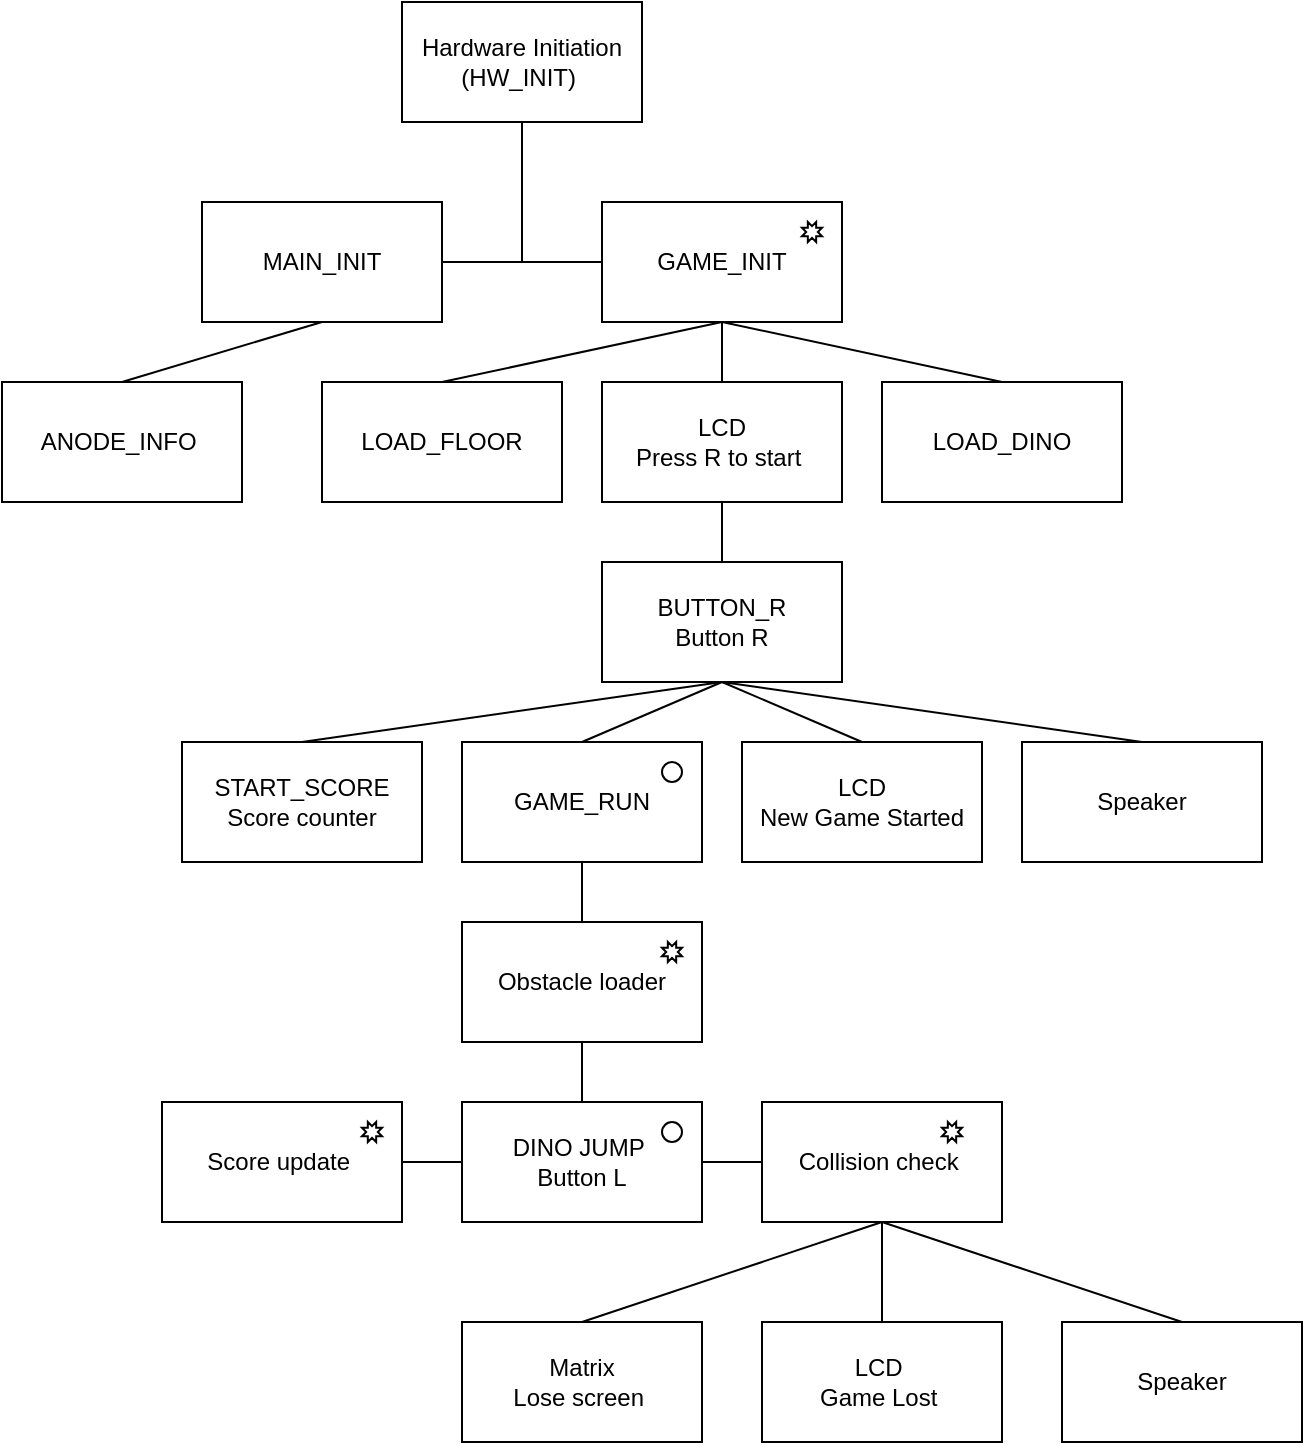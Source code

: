 <mxfile version="17.4.6" type="onedrive"><diagram id="eYpteoVUb3HPWo_fQ5jf" name="Page-1"><mxGraphModel grid="1" page="1" gridSize="10" guides="1" tooltips="1" connect="1" arrows="1" fold="1" pageScale="1" pageWidth="827" pageHeight="1169" math="0" shadow="0"><root><mxCell id="0"/><mxCell id="1" parent="0"/><mxCell id="hrD_scCmCJgwVkojkJ9C-1" value="Hardware Initiation&lt;br&gt;(HW_INIT)&amp;nbsp;" style="rounded=0;whiteSpace=wrap;html=1;" vertex="1" parent="1"><mxGeometry x="360" y="20" width="120" height="60" as="geometry"/></mxCell><mxCell id="OefzNcAGuUma3l2U2ha5-1" value="MAIN_INIT" style="rounded=0;whiteSpace=wrap;html=1;" vertex="1" parent="1"><mxGeometry x="260" y="120" width="120" height="60" as="geometry"/></mxCell><mxCell id="OefzNcAGuUma3l2U2ha5-2" value="GAME_INIT&lt;br&gt;" style="rounded=0;whiteSpace=wrap;html=1;" vertex="1" parent="1"><mxGeometry x="460" y="120" width="120" height="60" as="geometry"/></mxCell><mxCell id="OefzNcAGuUma3l2U2ha5-3" value="START_SCORE&lt;br&gt;Score counter" style="rounded=0;whiteSpace=wrap;html=1;" vertex="1" parent="1"><mxGeometry x="250" y="390" width="120" height="60" as="geometry"/></mxCell><mxCell id="OefzNcAGuUma3l2U2ha5-5" value="" style="endArrow=none;html=1;rounded=0;entryX=0.5;entryY=1;entryDx=0;entryDy=0;" edge="1" parent="1" target="hrD_scCmCJgwVkojkJ9C-1"><mxGeometry width="50" height="50" relative="1" as="geometry"><mxPoint x="420" y="140" as="sourcePoint"/><mxPoint x="480" y="170" as="targetPoint"/><Array as="points"><mxPoint x="420" y="150"/></Array></mxGeometry></mxCell><mxCell id="OefzNcAGuUma3l2U2ha5-6" value="" style="endArrow=none;html=1;rounded=0;exitX=1;exitY=0.5;exitDx=0;exitDy=0;entryX=0;entryY=0.5;entryDx=0;entryDy=0;" edge="1" parent="1" source="OefzNcAGuUma3l2U2ha5-1" target="OefzNcAGuUma3l2U2ha5-2"><mxGeometry width="50" height="50" relative="1" as="geometry"><mxPoint x="400" y="200" as="sourcePoint"/><mxPoint x="450" y="150" as="targetPoint"/></mxGeometry></mxCell><mxCell id="OefzNcAGuUma3l2U2ha5-8" value="Speaker" style="whiteSpace=wrap;html=1;" vertex="1" parent="1"><mxGeometry x="670" y="390" width="120" height="60" as="geometry"/></mxCell><mxCell id="OefzNcAGuUma3l2U2ha5-9" value="LOAD_FLOOR" style="whiteSpace=wrap;html=1;" vertex="1" parent="1"><mxGeometry x="320" y="210" width="120" height="60" as="geometry"/></mxCell><mxCell id="OefzNcAGuUma3l2U2ha5-10" value="LOAD_DINO" style="whiteSpace=wrap;html=1;" vertex="1" parent="1"><mxGeometry x="600" y="210" width="120" height="60" as="geometry"/></mxCell><mxCell id="OefzNcAGuUma3l2U2ha5-16" value="ANODE_INFO&amp;nbsp;" style="whiteSpace=wrap;html=1;" vertex="1" parent="1"><mxGeometry x="160" y="210" width="120" height="60" as="geometry"/></mxCell><mxCell id="OefzNcAGuUma3l2U2ha5-17" value="" style="endArrow=none;html=1;rounded=0;entryX=0.5;entryY=1;entryDx=0;entryDy=0;exitX=0.5;exitY=0;exitDx=0;exitDy=0;" edge="1" parent="1" source="OefzNcAGuUma3l2U2ha5-16" target="OefzNcAGuUma3l2U2ha5-1"><mxGeometry width="50" height="50" relative="1" as="geometry"><mxPoint x="430" y="280" as="sourcePoint"/><mxPoint x="480" y="230" as="targetPoint"/><Array as="points"/></mxGeometry></mxCell><mxCell id="OefzNcAGuUma3l2U2ha5-19" value="GAME_RUN" style="whiteSpace=wrap;html=1;" vertex="1" parent="1"><mxGeometry x="390" y="390" width="120" height="60" as="geometry"/></mxCell><mxCell id="OefzNcAGuUma3l2U2ha5-30" value="Obstacle loader" style="whiteSpace=wrap;html=1;" vertex="1" parent="1"><mxGeometry x="390" y="480" width="120" height="60" as="geometry"/></mxCell><mxCell id="OefzNcAGuUma3l2U2ha5-55" value="Collision check&amp;nbsp;" style="whiteSpace=wrap;html=1;" vertex="1" parent="1"><mxGeometry x="540" y="570" width="120" height="60" as="geometry"/></mxCell><mxCell id="OefzNcAGuUma3l2U2ha5-56" value="LCD&lt;br&gt;New Game Started" style="whiteSpace=wrap;html=1;" vertex="1" parent="1"><mxGeometry x="530" y="390" width="120" height="60" as="geometry"/></mxCell><mxCell id="OefzNcAGuUma3l2U2ha5-58" value="Score update&amp;nbsp;" style="rounded=0;whiteSpace=wrap;html=1;" vertex="1" parent="1"><mxGeometry x="240" y="570" width="120" height="60" as="geometry"/></mxCell><mxCell id="OefzNcAGuUma3l2U2ha5-60" value="LCD&amp;nbsp;&lt;br&gt;Game Lost&amp;nbsp;" style="whiteSpace=wrap;html=1;" vertex="1" parent="1"><mxGeometry x="540" y="680" width="120" height="60" as="geometry"/></mxCell><mxCell id="OefzNcAGuUma3l2U2ha5-63" value="Matrix&lt;br&gt;Lose screen&amp;nbsp;" style="whiteSpace=wrap;html=1;" vertex="1" parent="1"><mxGeometry x="390" y="680" width="120" height="60" as="geometry"/></mxCell><mxCell id="OefzNcAGuUma3l2U2ha5-64" value="Speaker" style="whiteSpace=wrap;html=1;" vertex="1" parent="1"><mxGeometry x="690" y="680" width="120" height="60" as="geometry"/></mxCell><mxCell id="OefzNcAGuUma3l2U2ha5-23" value="LCD&lt;br&gt;Press R to start&amp;nbsp;" style="whiteSpace=wrap;html=1;" vertex="1" parent="1"><mxGeometry x="460" y="210" width="120" height="60" as="geometry"/></mxCell><mxCell id="0X80e1ekRL6wkYSiQnMP-7" value="BUTTON_R&lt;br&gt;Button R" style="whiteSpace=wrap;html=1;" vertex="1" parent="1"><mxGeometry x="460" y="300" width="120" height="60" as="geometry"/></mxCell><mxCell id="0X80e1ekRL6wkYSiQnMP-17" value="DINO JUMP&amp;nbsp;&lt;br&gt;Button L" style="whiteSpace=wrap;html=1;" vertex="1" parent="1"><mxGeometry x="390" y="570" width="120" height="60" as="geometry"/></mxCell><mxCell id="0X80e1ekRL6wkYSiQnMP-29" value="" style="endArrow=none;html=1;rounded=0;exitX=0.5;exitY=0;exitDx=0;exitDy=0;entryX=0.5;entryY=1;entryDx=0;entryDy=0;" edge="1" parent="1" source="OefzNcAGuUma3l2U2ha5-3" target="0X80e1ekRL6wkYSiQnMP-7"><mxGeometry width="50" height="50" relative="1" as="geometry"><mxPoint x="400" y="390" as="sourcePoint"/><mxPoint x="450" y="340" as="targetPoint"/></mxGeometry></mxCell><mxCell id="0X80e1ekRL6wkYSiQnMP-30" value="" style="endArrow=none;html=1;rounded=0;" edge="1" parent="1"><mxGeometry width="50" height="50" relative="1" as="geometry"><mxPoint x="450" y="390" as="sourcePoint"/><mxPoint x="520" y="360" as="targetPoint"/></mxGeometry></mxCell><mxCell id="0X80e1ekRL6wkYSiQnMP-31" value="" style="endArrow=none;html=1;rounded=0;entryX=0.5;entryY=1;entryDx=0;entryDy=0;exitX=0.5;exitY=0;exitDx=0;exitDy=0;" edge="1" parent="1" source="OefzNcAGuUma3l2U2ha5-56" target="0X80e1ekRL6wkYSiQnMP-7"><mxGeometry width="50" height="50" relative="1" as="geometry"><mxPoint x="650" y="360" as="sourcePoint"/><mxPoint x="700" y="310" as="targetPoint"/></mxGeometry></mxCell><mxCell id="0X80e1ekRL6wkYSiQnMP-32" value="" style="endArrow=none;html=1;rounded=0;exitX=0.5;exitY=0;exitDx=0;exitDy=0;" edge="1" parent="1" source="OefzNcAGuUma3l2U2ha5-8"><mxGeometry width="50" height="50" relative="1" as="geometry"><mxPoint x="690" y="390" as="sourcePoint"/><mxPoint x="520" y="360" as="targetPoint"/></mxGeometry></mxCell><mxCell id="0X80e1ekRL6wkYSiQnMP-33" value="" style="endArrow=none;html=1;rounded=0;entryX=0.5;entryY=1;entryDx=0;entryDy=0;exitX=0.5;exitY=0;exitDx=0;exitDy=0;" edge="1" parent="1" source="OefzNcAGuUma3l2U2ha5-30" target="OefzNcAGuUma3l2U2ha5-19"><mxGeometry width="50" height="50" relative="1" as="geometry"><mxPoint x="430" y="490" as="sourcePoint"/><mxPoint x="480" y="440" as="targetPoint"/></mxGeometry></mxCell><mxCell id="0X80e1ekRL6wkYSiQnMP-42" value="" style="endArrow=none;html=1;rounded=0;exitX=0.5;exitY=0;exitDx=0;exitDy=0;entryX=0.5;entryY=1;entryDx=0;entryDy=0;" edge="1" parent="1" source="OefzNcAGuUma3l2U2ha5-63" target="OefzNcAGuUma3l2U2ha5-55"><mxGeometry width="50" height="50" relative="1" as="geometry"><mxPoint x="560" y="780" as="sourcePoint"/><mxPoint x="610" y="730" as="targetPoint"/><Array as="points"/></mxGeometry></mxCell><mxCell id="0X80e1ekRL6wkYSiQnMP-43" value="" style="endArrow=none;html=1;rounded=0;entryX=0.5;entryY=1;entryDx=0;entryDy=0;exitX=0.5;exitY=0;exitDx=0;exitDy=0;" edge="1" parent="1" source="OefzNcAGuUma3l2U2ha5-60" target="OefzNcAGuUma3l2U2ha5-55"><mxGeometry width="50" height="50" relative="1" as="geometry"><mxPoint x="320" y="640" as="sourcePoint"/><mxPoint x="610" y="740" as="targetPoint"/></mxGeometry></mxCell><mxCell id="0X80e1ekRL6wkYSiQnMP-44" value="" style="endArrow=none;html=1;rounded=0;exitX=0.5;exitY=0;exitDx=0;exitDy=0;entryX=0.5;entryY=1;entryDx=0;entryDy=0;" edge="1" parent="1" source="OefzNcAGuUma3l2U2ha5-64" target="OefzNcAGuUma3l2U2ha5-55"><mxGeometry width="50" height="50" relative="1" as="geometry"><mxPoint x="320" y="640" as="sourcePoint"/><mxPoint x="370" y="590" as="targetPoint"/></mxGeometry></mxCell><mxCell id="0X80e1ekRL6wkYSiQnMP-45" value="" style="verticalLabelPosition=bottom;verticalAlign=top;html=1;shape=mxgraph.basic.8_point_star" vertex="1" parent="1"><mxGeometry x="560" y="130" width="10" height="10" as="geometry"/></mxCell><mxCell id="0X80e1ekRL6wkYSiQnMP-46" value="" style="endArrow=none;html=1;rounded=0;exitX=0.5;exitY=0;exitDx=0;exitDy=0;" edge="1" parent="1" source="OefzNcAGuUma3l2U2ha5-9"><mxGeometry width="50" height="50" relative="1" as="geometry"><mxPoint x="470" y="230" as="sourcePoint"/><mxPoint x="520" y="180" as="targetPoint"/></mxGeometry></mxCell><mxCell id="0X80e1ekRL6wkYSiQnMP-47" value="" style="endArrow=none;html=1;rounded=0;exitX=0.5;exitY=0;exitDx=0;exitDy=0;" edge="1" parent="1" source="OefzNcAGuUma3l2U2ha5-23"><mxGeometry width="50" height="50" relative="1" as="geometry"><mxPoint x="470" y="230" as="sourcePoint"/><mxPoint x="520" y="180" as="targetPoint"/></mxGeometry></mxCell><mxCell id="0X80e1ekRL6wkYSiQnMP-48" value="" style="endArrow=none;html=1;rounded=0;entryX=0.5;entryY=1;entryDx=0;entryDy=0;exitX=0.5;exitY=0;exitDx=0;exitDy=0;" edge="1" parent="1" source="OefzNcAGuUma3l2U2ha5-10" target="OefzNcAGuUma3l2U2ha5-2"><mxGeometry width="50" height="50" relative="1" as="geometry"><mxPoint x="570" y="240" as="sourcePoint"/><mxPoint x="620" y="190" as="targetPoint"/></mxGeometry></mxCell><mxCell id="0X80e1ekRL6wkYSiQnMP-50" value="" style="endArrow=none;html=1;rounded=0;entryX=0.5;entryY=1;entryDx=0;entryDy=0;exitX=0.5;exitY=0;exitDx=0;exitDy=0;" edge="1" parent="1" source="0X80e1ekRL6wkYSiQnMP-7" target="OefzNcAGuUma3l2U2ha5-23"><mxGeometry width="50" height="50" relative="1" as="geometry"><mxPoint x="320" y="450" as="sourcePoint"/><mxPoint x="370" y="400" as="targetPoint"/></mxGeometry></mxCell><mxCell id="mfqp0cHO5u2PaoYRVBsx-1" value="" style="endArrow=none;html=1;rounded=0;exitX=1;exitY=0.5;exitDx=0;exitDy=0;entryX=0;entryY=0.5;entryDx=0;entryDy=0;" edge="1" parent="1" source="OefzNcAGuUma3l2U2ha5-58" target="0X80e1ekRL6wkYSiQnMP-17"><mxGeometry width="50" height="50" relative="1" as="geometry"><mxPoint x="430" y="570" as="sourcePoint"/><mxPoint x="480" y="520" as="targetPoint"/></mxGeometry></mxCell><mxCell id="mfqp0cHO5u2PaoYRVBsx-2" value="" style="endArrow=none;html=1;rounded=0;exitX=0.5;exitY=0;exitDx=0;exitDy=0;entryX=0.5;entryY=1;entryDx=0;entryDy=0;" edge="1" parent="1" source="0X80e1ekRL6wkYSiQnMP-17" target="OefzNcAGuUma3l2U2ha5-30"><mxGeometry width="50" height="50" relative="1" as="geometry"><mxPoint x="430" y="570" as="sourcePoint"/><mxPoint x="480" y="520" as="targetPoint"/></mxGeometry></mxCell><mxCell id="mfqp0cHO5u2PaoYRVBsx-3" value="" style="endArrow=none;html=1;rounded=0;entryX=0;entryY=0.5;entryDx=0;entryDy=0;exitX=1;exitY=0.5;exitDx=0;exitDy=0;" edge="1" parent="1" source="0X80e1ekRL6wkYSiQnMP-17" target="OefzNcAGuUma3l2U2ha5-55"><mxGeometry width="50" height="50" relative="1" as="geometry"><mxPoint x="450" y="540" as="sourcePoint"/><mxPoint x="480" y="520" as="targetPoint"/></mxGeometry></mxCell><mxCell id="mfqp0cHO5u2PaoYRVBsx-9" value="" style="ellipse;whiteSpace=wrap;html=1;" vertex="1" parent="1"><mxGeometry x="490" y="400" width="10" height="10" as="geometry"/></mxCell><mxCell id="mfqp0cHO5u2PaoYRVBsx-16" value="" style="verticalLabelPosition=bottom;verticalAlign=top;html=1;shape=mxgraph.basic.8_point_star" vertex="1" parent="1"><mxGeometry x="340" y="580" width="10" height="10" as="geometry"/></mxCell><mxCell id="mfqp0cHO5u2PaoYRVBsx-17" value="" style="verticalLabelPosition=bottom;verticalAlign=top;html=1;shape=mxgraph.basic.8_point_star" vertex="1" parent="1"><mxGeometry x="630" y="580" width="10" height="10" as="geometry"/></mxCell><mxCell id="mfqp0cHO5u2PaoYRVBsx-18" value="" style="ellipse;whiteSpace=wrap;html=1;" vertex="1" parent="1"><mxGeometry x="490" y="580" width="10" height="10" as="geometry"/></mxCell><mxCell id="mfqp0cHO5u2PaoYRVBsx-19" value="" style="verticalLabelPosition=bottom;verticalAlign=top;html=1;shape=mxgraph.basic.8_point_star" vertex="1" parent="1"><mxGeometry x="490" y="490" width="10" height="10" as="geometry"/></mxCell></root></mxGraphModel></diagram></mxfile>
